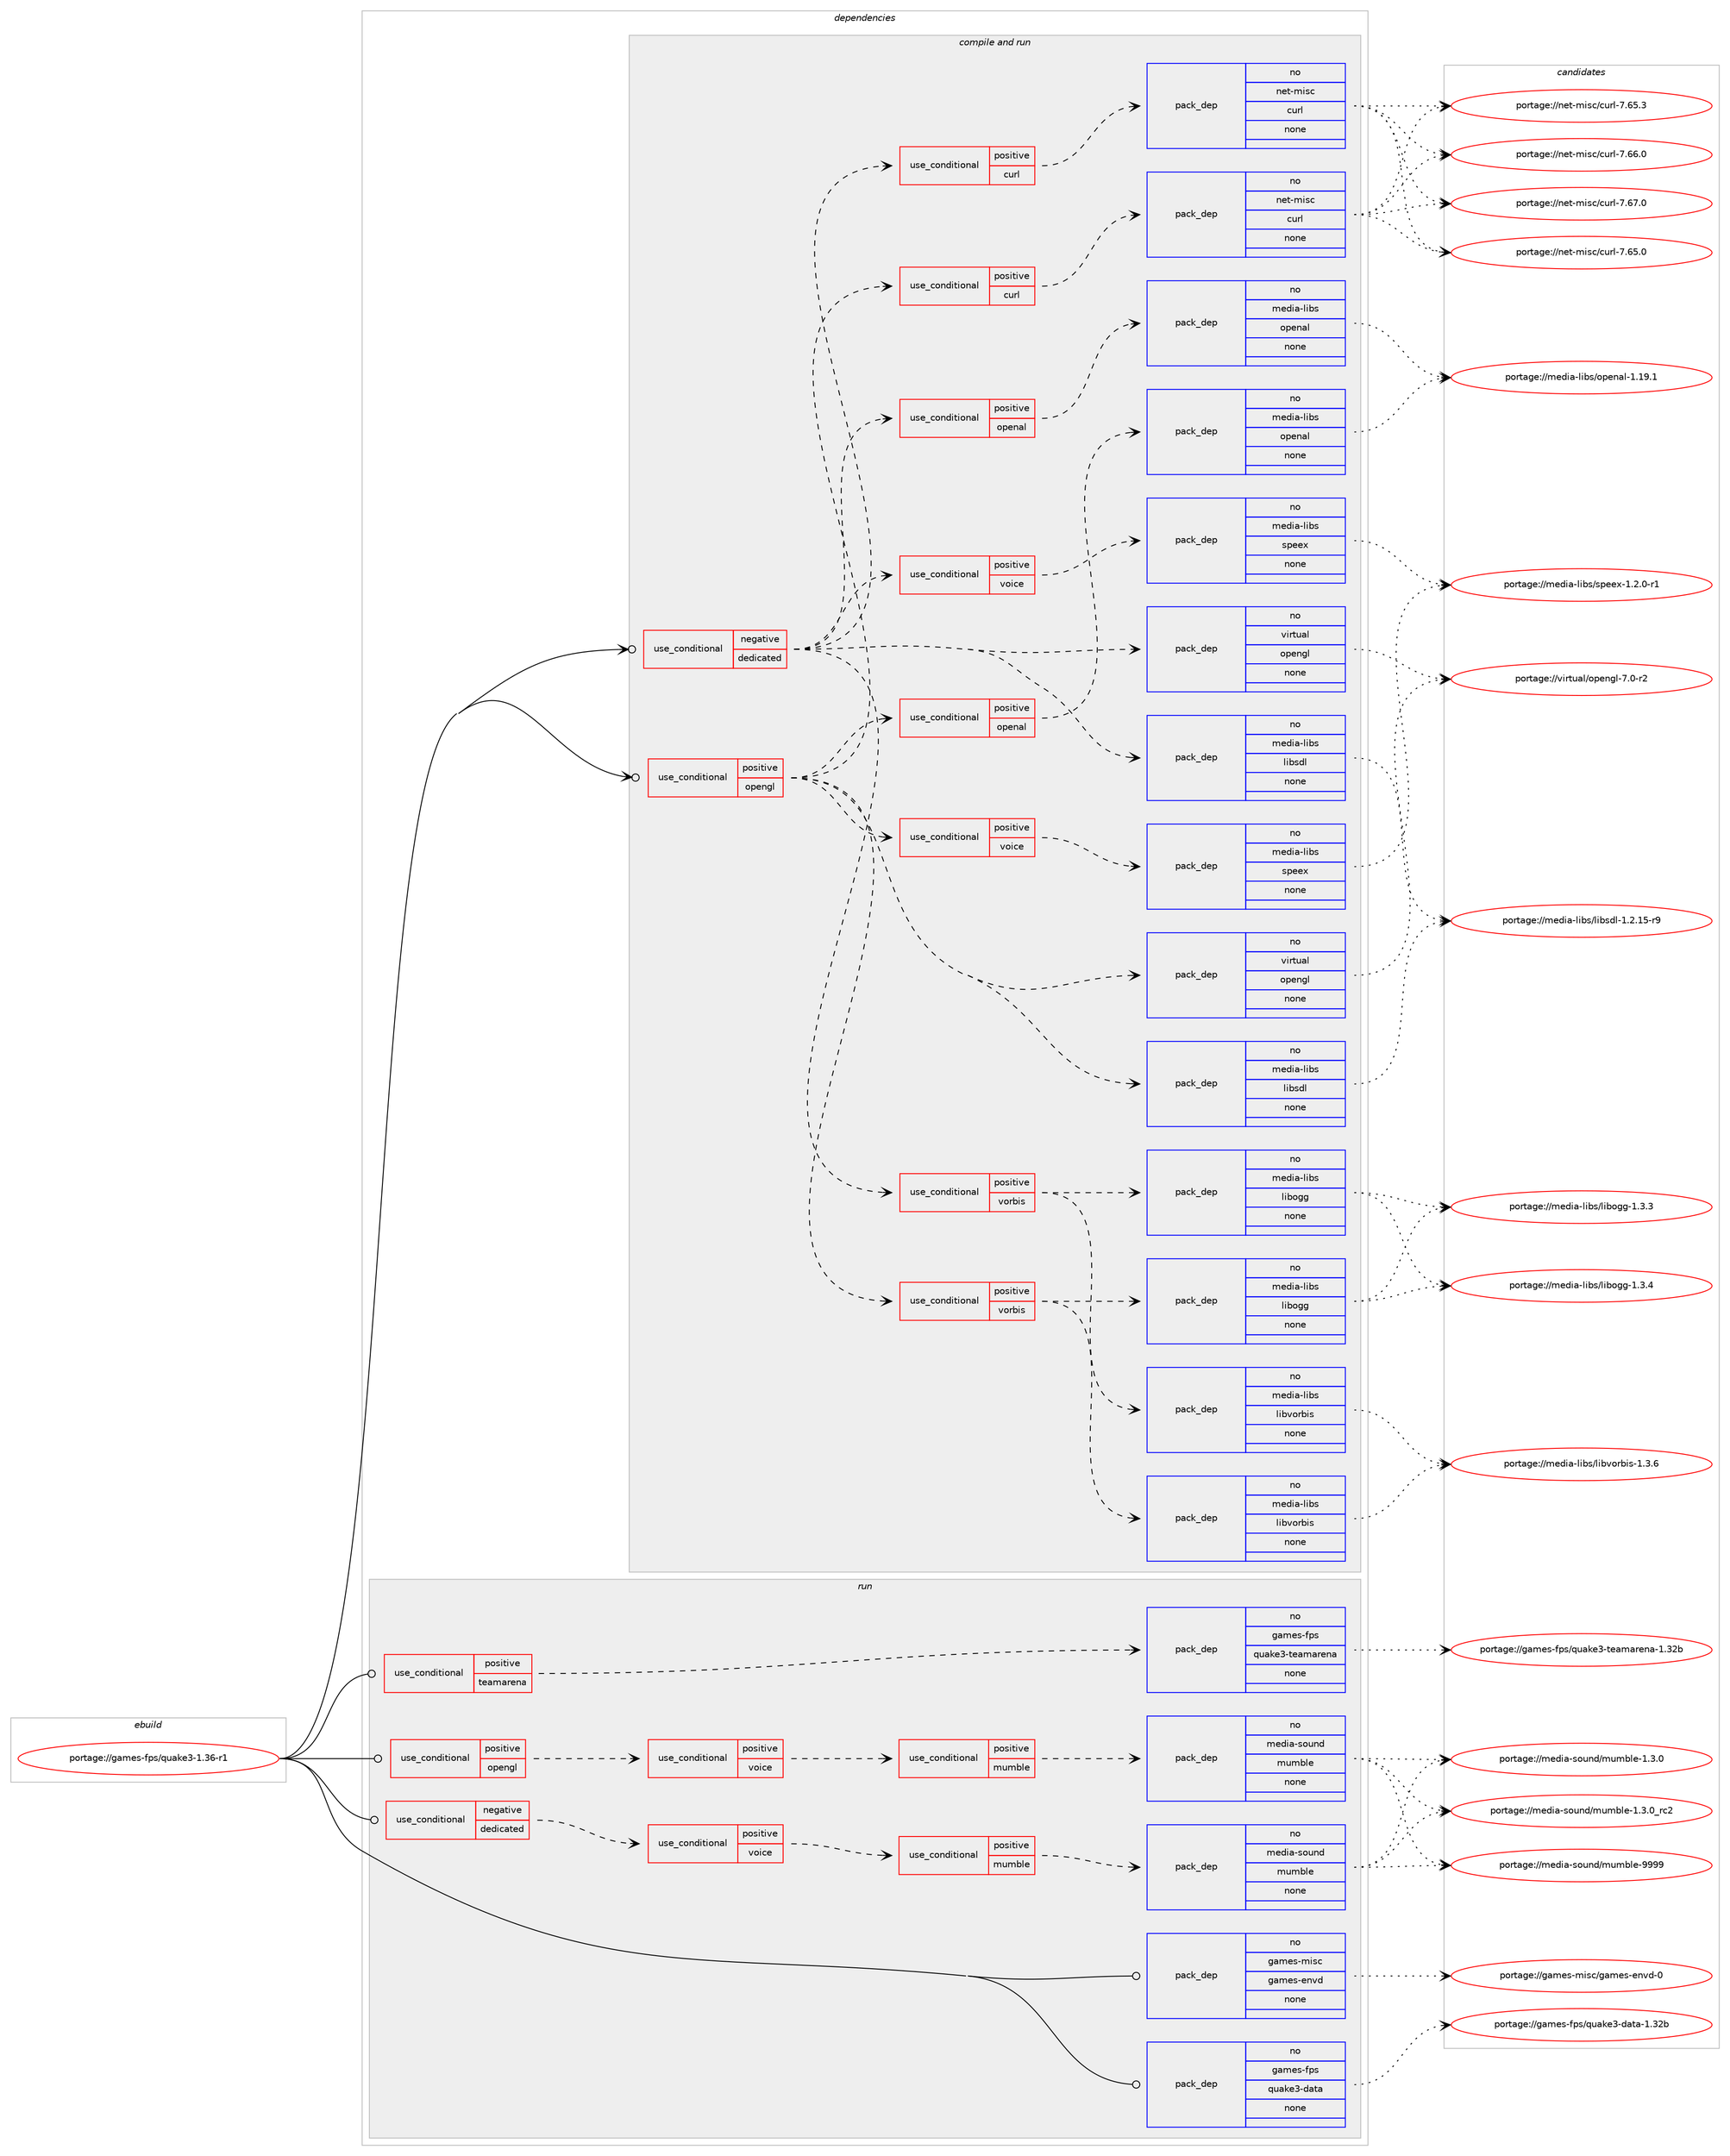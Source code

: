 digraph prolog {

# *************
# Graph options
# *************

newrank=true;
concentrate=true;
compound=true;
graph [rankdir=LR,fontname=Helvetica,fontsize=10,ranksep=1.5];#, ranksep=2.5, nodesep=0.2];
edge  [arrowhead=vee];
node  [fontname=Helvetica,fontsize=10];

# **********
# The ebuild
# **********

subgraph cluster_leftcol {
color=gray;
rank=same;
label=<<i>ebuild</i>>;
id [label="portage://games-fps/quake3-1.36-r1", color=red, width=4, href="../games-fps/quake3-1.36-r1.svg"];
}

# ****************
# The dependencies
# ****************

subgraph cluster_midcol {
color=gray;
label=<<i>dependencies</i>>;
subgraph cluster_compile {
fillcolor="#eeeeee";
style=filled;
label=<<i>compile</i>>;
}
subgraph cluster_compileandrun {
fillcolor="#eeeeee";
style=filled;
label=<<i>compile and run</i>>;
subgraph cond73241 {
dependency273031 [label=<<TABLE BORDER="0" CELLBORDER="1" CELLSPACING="0" CELLPADDING="4"><TR><TD ROWSPAN="3" CELLPADDING="10">use_conditional</TD></TR><TR><TD>negative</TD></TR><TR><TD>dedicated</TD></TR></TABLE>>, shape=none, color=red];
subgraph pack195918 {
dependency273032 [label=<<TABLE BORDER="0" CELLBORDER="1" CELLSPACING="0" CELLPADDING="4" WIDTH="220"><TR><TD ROWSPAN="6" CELLPADDING="30">pack_dep</TD></TR><TR><TD WIDTH="110">no</TD></TR><TR><TD>virtual</TD></TR><TR><TD>opengl</TD></TR><TR><TD>none</TD></TR><TR><TD></TD></TR></TABLE>>, shape=none, color=blue];
}
dependency273031:e -> dependency273032:w [weight=20,style="dashed",arrowhead="vee"];
subgraph pack195919 {
dependency273033 [label=<<TABLE BORDER="0" CELLBORDER="1" CELLSPACING="0" CELLPADDING="4" WIDTH="220"><TR><TD ROWSPAN="6" CELLPADDING="30">pack_dep</TD></TR><TR><TD WIDTH="110">no</TD></TR><TR><TD>media-libs</TD></TR><TR><TD>libsdl</TD></TR><TR><TD>none</TD></TR><TR><TD></TD></TR></TABLE>>, shape=none, color=blue];
}
dependency273031:e -> dependency273033:w [weight=20,style="dashed",arrowhead="vee"];
subgraph cond73242 {
dependency273034 [label=<<TABLE BORDER="0" CELLBORDER="1" CELLSPACING="0" CELLPADDING="4"><TR><TD ROWSPAN="3" CELLPADDING="10">use_conditional</TD></TR><TR><TD>positive</TD></TR><TR><TD>openal</TD></TR></TABLE>>, shape=none, color=red];
subgraph pack195920 {
dependency273035 [label=<<TABLE BORDER="0" CELLBORDER="1" CELLSPACING="0" CELLPADDING="4" WIDTH="220"><TR><TD ROWSPAN="6" CELLPADDING="30">pack_dep</TD></TR><TR><TD WIDTH="110">no</TD></TR><TR><TD>media-libs</TD></TR><TR><TD>openal</TD></TR><TR><TD>none</TD></TR><TR><TD></TD></TR></TABLE>>, shape=none, color=blue];
}
dependency273034:e -> dependency273035:w [weight=20,style="dashed",arrowhead="vee"];
}
dependency273031:e -> dependency273034:w [weight=20,style="dashed",arrowhead="vee"];
subgraph cond73243 {
dependency273036 [label=<<TABLE BORDER="0" CELLBORDER="1" CELLSPACING="0" CELLPADDING="4"><TR><TD ROWSPAN="3" CELLPADDING="10">use_conditional</TD></TR><TR><TD>positive</TD></TR><TR><TD>vorbis</TD></TR></TABLE>>, shape=none, color=red];
subgraph pack195921 {
dependency273037 [label=<<TABLE BORDER="0" CELLBORDER="1" CELLSPACING="0" CELLPADDING="4" WIDTH="220"><TR><TD ROWSPAN="6" CELLPADDING="30">pack_dep</TD></TR><TR><TD WIDTH="110">no</TD></TR><TR><TD>media-libs</TD></TR><TR><TD>libogg</TD></TR><TR><TD>none</TD></TR><TR><TD></TD></TR></TABLE>>, shape=none, color=blue];
}
dependency273036:e -> dependency273037:w [weight=20,style="dashed",arrowhead="vee"];
subgraph pack195922 {
dependency273038 [label=<<TABLE BORDER="0" CELLBORDER="1" CELLSPACING="0" CELLPADDING="4" WIDTH="220"><TR><TD ROWSPAN="6" CELLPADDING="30">pack_dep</TD></TR><TR><TD WIDTH="110">no</TD></TR><TR><TD>media-libs</TD></TR><TR><TD>libvorbis</TD></TR><TR><TD>none</TD></TR><TR><TD></TD></TR></TABLE>>, shape=none, color=blue];
}
dependency273036:e -> dependency273038:w [weight=20,style="dashed",arrowhead="vee"];
}
dependency273031:e -> dependency273036:w [weight=20,style="dashed",arrowhead="vee"];
subgraph cond73244 {
dependency273039 [label=<<TABLE BORDER="0" CELLBORDER="1" CELLSPACING="0" CELLPADDING="4"><TR><TD ROWSPAN="3" CELLPADDING="10">use_conditional</TD></TR><TR><TD>positive</TD></TR><TR><TD>voice</TD></TR></TABLE>>, shape=none, color=red];
subgraph pack195923 {
dependency273040 [label=<<TABLE BORDER="0" CELLBORDER="1" CELLSPACING="0" CELLPADDING="4" WIDTH="220"><TR><TD ROWSPAN="6" CELLPADDING="30">pack_dep</TD></TR><TR><TD WIDTH="110">no</TD></TR><TR><TD>media-libs</TD></TR><TR><TD>speex</TD></TR><TR><TD>none</TD></TR><TR><TD></TD></TR></TABLE>>, shape=none, color=blue];
}
dependency273039:e -> dependency273040:w [weight=20,style="dashed",arrowhead="vee"];
}
dependency273031:e -> dependency273039:w [weight=20,style="dashed",arrowhead="vee"];
subgraph cond73245 {
dependency273041 [label=<<TABLE BORDER="0" CELLBORDER="1" CELLSPACING="0" CELLPADDING="4"><TR><TD ROWSPAN="3" CELLPADDING="10">use_conditional</TD></TR><TR><TD>positive</TD></TR><TR><TD>curl</TD></TR></TABLE>>, shape=none, color=red];
subgraph pack195924 {
dependency273042 [label=<<TABLE BORDER="0" CELLBORDER="1" CELLSPACING="0" CELLPADDING="4" WIDTH="220"><TR><TD ROWSPAN="6" CELLPADDING="30">pack_dep</TD></TR><TR><TD WIDTH="110">no</TD></TR><TR><TD>net-misc</TD></TR><TR><TD>curl</TD></TR><TR><TD>none</TD></TR><TR><TD></TD></TR></TABLE>>, shape=none, color=blue];
}
dependency273041:e -> dependency273042:w [weight=20,style="dashed",arrowhead="vee"];
}
dependency273031:e -> dependency273041:w [weight=20,style="dashed",arrowhead="vee"];
}
id:e -> dependency273031:w [weight=20,style="solid",arrowhead="odotvee"];
subgraph cond73246 {
dependency273043 [label=<<TABLE BORDER="0" CELLBORDER="1" CELLSPACING="0" CELLPADDING="4"><TR><TD ROWSPAN="3" CELLPADDING="10">use_conditional</TD></TR><TR><TD>positive</TD></TR><TR><TD>opengl</TD></TR></TABLE>>, shape=none, color=red];
subgraph pack195925 {
dependency273044 [label=<<TABLE BORDER="0" CELLBORDER="1" CELLSPACING="0" CELLPADDING="4" WIDTH="220"><TR><TD ROWSPAN="6" CELLPADDING="30">pack_dep</TD></TR><TR><TD WIDTH="110">no</TD></TR><TR><TD>virtual</TD></TR><TR><TD>opengl</TD></TR><TR><TD>none</TD></TR><TR><TD></TD></TR></TABLE>>, shape=none, color=blue];
}
dependency273043:e -> dependency273044:w [weight=20,style="dashed",arrowhead="vee"];
subgraph pack195926 {
dependency273045 [label=<<TABLE BORDER="0" CELLBORDER="1" CELLSPACING="0" CELLPADDING="4" WIDTH="220"><TR><TD ROWSPAN="6" CELLPADDING="30">pack_dep</TD></TR><TR><TD WIDTH="110">no</TD></TR><TR><TD>media-libs</TD></TR><TR><TD>libsdl</TD></TR><TR><TD>none</TD></TR><TR><TD></TD></TR></TABLE>>, shape=none, color=blue];
}
dependency273043:e -> dependency273045:w [weight=20,style="dashed",arrowhead="vee"];
subgraph cond73247 {
dependency273046 [label=<<TABLE BORDER="0" CELLBORDER="1" CELLSPACING="0" CELLPADDING="4"><TR><TD ROWSPAN="3" CELLPADDING="10">use_conditional</TD></TR><TR><TD>positive</TD></TR><TR><TD>openal</TD></TR></TABLE>>, shape=none, color=red];
subgraph pack195927 {
dependency273047 [label=<<TABLE BORDER="0" CELLBORDER="1" CELLSPACING="0" CELLPADDING="4" WIDTH="220"><TR><TD ROWSPAN="6" CELLPADDING="30">pack_dep</TD></TR><TR><TD WIDTH="110">no</TD></TR><TR><TD>media-libs</TD></TR><TR><TD>openal</TD></TR><TR><TD>none</TD></TR><TR><TD></TD></TR></TABLE>>, shape=none, color=blue];
}
dependency273046:e -> dependency273047:w [weight=20,style="dashed",arrowhead="vee"];
}
dependency273043:e -> dependency273046:w [weight=20,style="dashed",arrowhead="vee"];
subgraph cond73248 {
dependency273048 [label=<<TABLE BORDER="0" CELLBORDER="1" CELLSPACING="0" CELLPADDING="4"><TR><TD ROWSPAN="3" CELLPADDING="10">use_conditional</TD></TR><TR><TD>positive</TD></TR><TR><TD>vorbis</TD></TR></TABLE>>, shape=none, color=red];
subgraph pack195928 {
dependency273049 [label=<<TABLE BORDER="0" CELLBORDER="1" CELLSPACING="0" CELLPADDING="4" WIDTH="220"><TR><TD ROWSPAN="6" CELLPADDING="30">pack_dep</TD></TR><TR><TD WIDTH="110">no</TD></TR><TR><TD>media-libs</TD></TR><TR><TD>libogg</TD></TR><TR><TD>none</TD></TR><TR><TD></TD></TR></TABLE>>, shape=none, color=blue];
}
dependency273048:e -> dependency273049:w [weight=20,style="dashed",arrowhead="vee"];
subgraph pack195929 {
dependency273050 [label=<<TABLE BORDER="0" CELLBORDER="1" CELLSPACING="0" CELLPADDING="4" WIDTH="220"><TR><TD ROWSPAN="6" CELLPADDING="30">pack_dep</TD></TR><TR><TD WIDTH="110">no</TD></TR><TR><TD>media-libs</TD></TR><TR><TD>libvorbis</TD></TR><TR><TD>none</TD></TR><TR><TD></TD></TR></TABLE>>, shape=none, color=blue];
}
dependency273048:e -> dependency273050:w [weight=20,style="dashed",arrowhead="vee"];
}
dependency273043:e -> dependency273048:w [weight=20,style="dashed",arrowhead="vee"];
subgraph cond73249 {
dependency273051 [label=<<TABLE BORDER="0" CELLBORDER="1" CELLSPACING="0" CELLPADDING="4"><TR><TD ROWSPAN="3" CELLPADDING="10">use_conditional</TD></TR><TR><TD>positive</TD></TR><TR><TD>voice</TD></TR></TABLE>>, shape=none, color=red];
subgraph pack195930 {
dependency273052 [label=<<TABLE BORDER="0" CELLBORDER="1" CELLSPACING="0" CELLPADDING="4" WIDTH="220"><TR><TD ROWSPAN="6" CELLPADDING="30">pack_dep</TD></TR><TR><TD WIDTH="110">no</TD></TR><TR><TD>media-libs</TD></TR><TR><TD>speex</TD></TR><TR><TD>none</TD></TR><TR><TD></TD></TR></TABLE>>, shape=none, color=blue];
}
dependency273051:e -> dependency273052:w [weight=20,style="dashed",arrowhead="vee"];
}
dependency273043:e -> dependency273051:w [weight=20,style="dashed",arrowhead="vee"];
subgraph cond73250 {
dependency273053 [label=<<TABLE BORDER="0" CELLBORDER="1" CELLSPACING="0" CELLPADDING="4"><TR><TD ROWSPAN="3" CELLPADDING="10">use_conditional</TD></TR><TR><TD>positive</TD></TR><TR><TD>curl</TD></TR></TABLE>>, shape=none, color=red];
subgraph pack195931 {
dependency273054 [label=<<TABLE BORDER="0" CELLBORDER="1" CELLSPACING="0" CELLPADDING="4" WIDTH="220"><TR><TD ROWSPAN="6" CELLPADDING="30">pack_dep</TD></TR><TR><TD WIDTH="110">no</TD></TR><TR><TD>net-misc</TD></TR><TR><TD>curl</TD></TR><TR><TD>none</TD></TR><TR><TD></TD></TR></TABLE>>, shape=none, color=blue];
}
dependency273053:e -> dependency273054:w [weight=20,style="dashed",arrowhead="vee"];
}
dependency273043:e -> dependency273053:w [weight=20,style="dashed",arrowhead="vee"];
}
id:e -> dependency273043:w [weight=20,style="solid",arrowhead="odotvee"];
}
subgraph cluster_run {
fillcolor="#eeeeee";
style=filled;
label=<<i>run</i>>;
subgraph cond73251 {
dependency273055 [label=<<TABLE BORDER="0" CELLBORDER="1" CELLSPACING="0" CELLPADDING="4"><TR><TD ROWSPAN="3" CELLPADDING="10">use_conditional</TD></TR><TR><TD>negative</TD></TR><TR><TD>dedicated</TD></TR></TABLE>>, shape=none, color=red];
subgraph cond73252 {
dependency273056 [label=<<TABLE BORDER="0" CELLBORDER="1" CELLSPACING="0" CELLPADDING="4"><TR><TD ROWSPAN="3" CELLPADDING="10">use_conditional</TD></TR><TR><TD>positive</TD></TR><TR><TD>voice</TD></TR></TABLE>>, shape=none, color=red];
subgraph cond73253 {
dependency273057 [label=<<TABLE BORDER="0" CELLBORDER="1" CELLSPACING="0" CELLPADDING="4"><TR><TD ROWSPAN="3" CELLPADDING="10">use_conditional</TD></TR><TR><TD>positive</TD></TR><TR><TD>mumble</TD></TR></TABLE>>, shape=none, color=red];
subgraph pack195932 {
dependency273058 [label=<<TABLE BORDER="0" CELLBORDER="1" CELLSPACING="0" CELLPADDING="4" WIDTH="220"><TR><TD ROWSPAN="6" CELLPADDING="30">pack_dep</TD></TR><TR><TD WIDTH="110">no</TD></TR><TR><TD>media-sound</TD></TR><TR><TD>mumble</TD></TR><TR><TD>none</TD></TR><TR><TD></TD></TR></TABLE>>, shape=none, color=blue];
}
dependency273057:e -> dependency273058:w [weight=20,style="dashed",arrowhead="vee"];
}
dependency273056:e -> dependency273057:w [weight=20,style="dashed",arrowhead="vee"];
}
dependency273055:e -> dependency273056:w [weight=20,style="dashed",arrowhead="vee"];
}
id:e -> dependency273055:w [weight=20,style="solid",arrowhead="odot"];
subgraph cond73254 {
dependency273059 [label=<<TABLE BORDER="0" CELLBORDER="1" CELLSPACING="0" CELLPADDING="4"><TR><TD ROWSPAN="3" CELLPADDING="10">use_conditional</TD></TR><TR><TD>positive</TD></TR><TR><TD>opengl</TD></TR></TABLE>>, shape=none, color=red];
subgraph cond73255 {
dependency273060 [label=<<TABLE BORDER="0" CELLBORDER="1" CELLSPACING="0" CELLPADDING="4"><TR><TD ROWSPAN="3" CELLPADDING="10">use_conditional</TD></TR><TR><TD>positive</TD></TR><TR><TD>voice</TD></TR></TABLE>>, shape=none, color=red];
subgraph cond73256 {
dependency273061 [label=<<TABLE BORDER="0" CELLBORDER="1" CELLSPACING="0" CELLPADDING="4"><TR><TD ROWSPAN="3" CELLPADDING="10">use_conditional</TD></TR><TR><TD>positive</TD></TR><TR><TD>mumble</TD></TR></TABLE>>, shape=none, color=red];
subgraph pack195933 {
dependency273062 [label=<<TABLE BORDER="0" CELLBORDER="1" CELLSPACING="0" CELLPADDING="4" WIDTH="220"><TR><TD ROWSPAN="6" CELLPADDING="30">pack_dep</TD></TR><TR><TD WIDTH="110">no</TD></TR><TR><TD>media-sound</TD></TR><TR><TD>mumble</TD></TR><TR><TD>none</TD></TR><TR><TD></TD></TR></TABLE>>, shape=none, color=blue];
}
dependency273061:e -> dependency273062:w [weight=20,style="dashed",arrowhead="vee"];
}
dependency273060:e -> dependency273061:w [weight=20,style="dashed",arrowhead="vee"];
}
dependency273059:e -> dependency273060:w [weight=20,style="dashed",arrowhead="vee"];
}
id:e -> dependency273059:w [weight=20,style="solid",arrowhead="odot"];
subgraph cond73257 {
dependency273063 [label=<<TABLE BORDER="0" CELLBORDER="1" CELLSPACING="0" CELLPADDING="4"><TR><TD ROWSPAN="3" CELLPADDING="10">use_conditional</TD></TR><TR><TD>positive</TD></TR><TR><TD>teamarena</TD></TR></TABLE>>, shape=none, color=red];
subgraph pack195934 {
dependency273064 [label=<<TABLE BORDER="0" CELLBORDER="1" CELLSPACING="0" CELLPADDING="4" WIDTH="220"><TR><TD ROWSPAN="6" CELLPADDING="30">pack_dep</TD></TR><TR><TD WIDTH="110">no</TD></TR><TR><TD>games-fps</TD></TR><TR><TD>quake3-teamarena</TD></TR><TR><TD>none</TD></TR><TR><TD></TD></TR></TABLE>>, shape=none, color=blue];
}
dependency273063:e -> dependency273064:w [weight=20,style="dashed",arrowhead="vee"];
}
id:e -> dependency273063:w [weight=20,style="solid",arrowhead="odot"];
subgraph pack195935 {
dependency273065 [label=<<TABLE BORDER="0" CELLBORDER="1" CELLSPACING="0" CELLPADDING="4" WIDTH="220"><TR><TD ROWSPAN="6" CELLPADDING="30">pack_dep</TD></TR><TR><TD WIDTH="110">no</TD></TR><TR><TD>games-fps</TD></TR><TR><TD>quake3-data</TD></TR><TR><TD>none</TD></TR><TR><TD></TD></TR></TABLE>>, shape=none, color=blue];
}
id:e -> dependency273065:w [weight=20,style="solid",arrowhead="odot"];
subgraph pack195936 {
dependency273066 [label=<<TABLE BORDER="0" CELLBORDER="1" CELLSPACING="0" CELLPADDING="4" WIDTH="220"><TR><TD ROWSPAN="6" CELLPADDING="30">pack_dep</TD></TR><TR><TD WIDTH="110">no</TD></TR><TR><TD>games-misc</TD></TR><TR><TD>games-envd</TD></TR><TR><TD>none</TD></TR><TR><TD></TD></TR></TABLE>>, shape=none, color=blue];
}
id:e -> dependency273066:w [weight=20,style="solid",arrowhead="odot"];
}
}

# **************
# The candidates
# **************

subgraph cluster_choices {
rank=same;
color=gray;
label=<<i>candidates</i>>;

subgraph choice195918 {
color=black;
nodesep=1;
choiceportage1181051141161179710847111112101110103108455546484511450 [label="portage://virtual/opengl-7.0-r2", color=red, width=4,href="../virtual/opengl-7.0-r2.svg"];
dependency273032:e -> choiceportage1181051141161179710847111112101110103108455546484511450:w [style=dotted,weight="100"];
}
subgraph choice195919 {
color=black;
nodesep=1;
choiceportage1091011001059745108105981154710810598115100108454946504649534511457 [label="portage://media-libs/libsdl-1.2.15-r9", color=red, width=4,href="../media-libs/libsdl-1.2.15-r9.svg"];
dependency273033:e -> choiceportage1091011001059745108105981154710810598115100108454946504649534511457:w [style=dotted,weight="100"];
}
subgraph choice195920 {
color=black;
nodesep=1;
choiceportage109101100105974510810598115471111121011109710845494649574649 [label="portage://media-libs/openal-1.19.1", color=red, width=4,href="../media-libs/openal-1.19.1.svg"];
dependency273035:e -> choiceportage109101100105974510810598115471111121011109710845494649574649:w [style=dotted,weight="100"];
}
subgraph choice195921 {
color=black;
nodesep=1;
choiceportage1091011001059745108105981154710810598111103103454946514651 [label="portage://media-libs/libogg-1.3.3", color=red, width=4,href="../media-libs/libogg-1.3.3.svg"];
choiceportage1091011001059745108105981154710810598111103103454946514652 [label="portage://media-libs/libogg-1.3.4", color=red, width=4,href="../media-libs/libogg-1.3.4.svg"];
dependency273037:e -> choiceportage1091011001059745108105981154710810598111103103454946514651:w [style=dotted,weight="100"];
dependency273037:e -> choiceportage1091011001059745108105981154710810598111103103454946514652:w [style=dotted,weight="100"];
}
subgraph choice195922 {
color=black;
nodesep=1;
choiceportage109101100105974510810598115471081059811811111498105115454946514654 [label="portage://media-libs/libvorbis-1.3.6", color=red, width=4,href="../media-libs/libvorbis-1.3.6.svg"];
dependency273038:e -> choiceportage109101100105974510810598115471081059811811111498105115454946514654:w [style=dotted,weight="100"];
}
subgraph choice195923 {
color=black;
nodesep=1;
choiceportage109101100105974510810598115471151121011011204549465046484511449 [label="portage://media-libs/speex-1.2.0-r1", color=red, width=4,href="../media-libs/speex-1.2.0-r1.svg"];
dependency273040:e -> choiceportage109101100105974510810598115471151121011011204549465046484511449:w [style=dotted,weight="100"];
}
subgraph choice195924 {
color=black;
nodesep=1;
choiceportage1101011164510910511599479911711410845554654534648 [label="portage://net-misc/curl-7.65.0", color=red, width=4,href="../net-misc/curl-7.65.0.svg"];
choiceportage1101011164510910511599479911711410845554654534651 [label="portage://net-misc/curl-7.65.3", color=red, width=4,href="../net-misc/curl-7.65.3.svg"];
choiceportage1101011164510910511599479911711410845554654544648 [label="portage://net-misc/curl-7.66.0", color=red, width=4,href="../net-misc/curl-7.66.0.svg"];
choiceportage1101011164510910511599479911711410845554654554648 [label="portage://net-misc/curl-7.67.0", color=red, width=4,href="../net-misc/curl-7.67.0.svg"];
dependency273042:e -> choiceportage1101011164510910511599479911711410845554654534648:w [style=dotted,weight="100"];
dependency273042:e -> choiceportage1101011164510910511599479911711410845554654534651:w [style=dotted,weight="100"];
dependency273042:e -> choiceportage1101011164510910511599479911711410845554654544648:w [style=dotted,weight="100"];
dependency273042:e -> choiceportage1101011164510910511599479911711410845554654554648:w [style=dotted,weight="100"];
}
subgraph choice195925 {
color=black;
nodesep=1;
choiceportage1181051141161179710847111112101110103108455546484511450 [label="portage://virtual/opengl-7.0-r2", color=red, width=4,href="../virtual/opengl-7.0-r2.svg"];
dependency273044:e -> choiceportage1181051141161179710847111112101110103108455546484511450:w [style=dotted,weight="100"];
}
subgraph choice195926 {
color=black;
nodesep=1;
choiceportage1091011001059745108105981154710810598115100108454946504649534511457 [label="portage://media-libs/libsdl-1.2.15-r9", color=red, width=4,href="../media-libs/libsdl-1.2.15-r9.svg"];
dependency273045:e -> choiceportage1091011001059745108105981154710810598115100108454946504649534511457:w [style=dotted,weight="100"];
}
subgraph choice195927 {
color=black;
nodesep=1;
choiceportage109101100105974510810598115471111121011109710845494649574649 [label="portage://media-libs/openal-1.19.1", color=red, width=4,href="../media-libs/openal-1.19.1.svg"];
dependency273047:e -> choiceportage109101100105974510810598115471111121011109710845494649574649:w [style=dotted,weight="100"];
}
subgraph choice195928 {
color=black;
nodesep=1;
choiceportage1091011001059745108105981154710810598111103103454946514651 [label="portage://media-libs/libogg-1.3.3", color=red, width=4,href="../media-libs/libogg-1.3.3.svg"];
choiceportage1091011001059745108105981154710810598111103103454946514652 [label="portage://media-libs/libogg-1.3.4", color=red, width=4,href="../media-libs/libogg-1.3.4.svg"];
dependency273049:e -> choiceportage1091011001059745108105981154710810598111103103454946514651:w [style=dotted,weight="100"];
dependency273049:e -> choiceportage1091011001059745108105981154710810598111103103454946514652:w [style=dotted,weight="100"];
}
subgraph choice195929 {
color=black;
nodesep=1;
choiceportage109101100105974510810598115471081059811811111498105115454946514654 [label="portage://media-libs/libvorbis-1.3.6", color=red, width=4,href="../media-libs/libvorbis-1.3.6.svg"];
dependency273050:e -> choiceportage109101100105974510810598115471081059811811111498105115454946514654:w [style=dotted,weight="100"];
}
subgraph choice195930 {
color=black;
nodesep=1;
choiceportage109101100105974510810598115471151121011011204549465046484511449 [label="portage://media-libs/speex-1.2.0-r1", color=red, width=4,href="../media-libs/speex-1.2.0-r1.svg"];
dependency273052:e -> choiceportage109101100105974510810598115471151121011011204549465046484511449:w [style=dotted,weight="100"];
}
subgraph choice195931 {
color=black;
nodesep=1;
choiceportage1101011164510910511599479911711410845554654534648 [label="portage://net-misc/curl-7.65.0", color=red, width=4,href="../net-misc/curl-7.65.0.svg"];
choiceportage1101011164510910511599479911711410845554654534651 [label="portage://net-misc/curl-7.65.3", color=red, width=4,href="../net-misc/curl-7.65.3.svg"];
choiceportage1101011164510910511599479911711410845554654544648 [label="portage://net-misc/curl-7.66.0", color=red, width=4,href="../net-misc/curl-7.66.0.svg"];
choiceportage1101011164510910511599479911711410845554654554648 [label="portage://net-misc/curl-7.67.0", color=red, width=4,href="../net-misc/curl-7.67.0.svg"];
dependency273054:e -> choiceportage1101011164510910511599479911711410845554654534648:w [style=dotted,weight="100"];
dependency273054:e -> choiceportage1101011164510910511599479911711410845554654534651:w [style=dotted,weight="100"];
dependency273054:e -> choiceportage1101011164510910511599479911711410845554654544648:w [style=dotted,weight="100"];
dependency273054:e -> choiceportage1101011164510910511599479911711410845554654554648:w [style=dotted,weight="100"];
}
subgraph choice195932 {
color=black;
nodesep=1;
choiceportage10910110010597451151111171101004710911710998108101454946514648 [label="portage://media-sound/mumble-1.3.0", color=red, width=4,href="../media-sound/mumble-1.3.0.svg"];
choiceportage10910110010597451151111171101004710911710998108101454946514648951149950 [label="portage://media-sound/mumble-1.3.0_rc2", color=red, width=4,href="../media-sound/mumble-1.3.0_rc2.svg"];
choiceportage109101100105974511511111711010047109117109981081014557575757 [label="portage://media-sound/mumble-9999", color=red, width=4,href="../media-sound/mumble-9999.svg"];
dependency273058:e -> choiceportage10910110010597451151111171101004710911710998108101454946514648:w [style=dotted,weight="100"];
dependency273058:e -> choiceportage10910110010597451151111171101004710911710998108101454946514648951149950:w [style=dotted,weight="100"];
dependency273058:e -> choiceportage109101100105974511511111711010047109117109981081014557575757:w [style=dotted,weight="100"];
}
subgraph choice195933 {
color=black;
nodesep=1;
choiceportage10910110010597451151111171101004710911710998108101454946514648 [label="portage://media-sound/mumble-1.3.0", color=red, width=4,href="../media-sound/mumble-1.3.0.svg"];
choiceportage10910110010597451151111171101004710911710998108101454946514648951149950 [label="portage://media-sound/mumble-1.3.0_rc2", color=red, width=4,href="../media-sound/mumble-1.3.0_rc2.svg"];
choiceportage109101100105974511511111711010047109117109981081014557575757 [label="portage://media-sound/mumble-9999", color=red, width=4,href="../media-sound/mumble-9999.svg"];
dependency273062:e -> choiceportage10910110010597451151111171101004710911710998108101454946514648:w [style=dotted,weight="100"];
dependency273062:e -> choiceportage10910110010597451151111171101004710911710998108101454946514648951149950:w [style=dotted,weight="100"];
dependency273062:e -> choiceportage109101100105974511511111711010047109117109981081014557575757:w [style=dotted,weight="100"];
}
subgraph choice195934 {
color=black;
nodesep=1;
choiceportage103971091011154510211211547113117971071015145116101971099711410111097454946515098 [label="portage://games-fps/quake3-teamarena-1.32b", color=red, width=4,href="../games-fps/quake3-teamarena-1.32b.svg"];
dependency273064:e -> choiceportage103971091011154510211211547113117971071015145116101971099711410111097454946515098:w [style=dotted,weight="100"];
}
subgraph choice195935 {
color=black;
nodesep=1;
choiceportage1039710910111545102112115471131179710710151451009711697454946515098 [label="portage://games-fps/quake3-data-1.32b", color=red, width=4,href="../games-fps/quake3-data-1.32b.svg"];
dependency273065:e -> choiceportage1039710910111545102112115471131179710710151451009711697454946515098:w [style=dotted,weight="100"];
}
subgraph choice195936 {
color=black;
nodesep=1;
choiceportage1039710910111545109105115994710397109101115451011101181004548 [label="portage://games-misc/games-envd-0", color=red, width=4,href="../games-misc/games-envd-0.svg"];
dependency273066:e -> choiceportage1039710910111545109105115994710397109101115451011101181004548:w [style=dotted,weight="100"];
}
}

}
